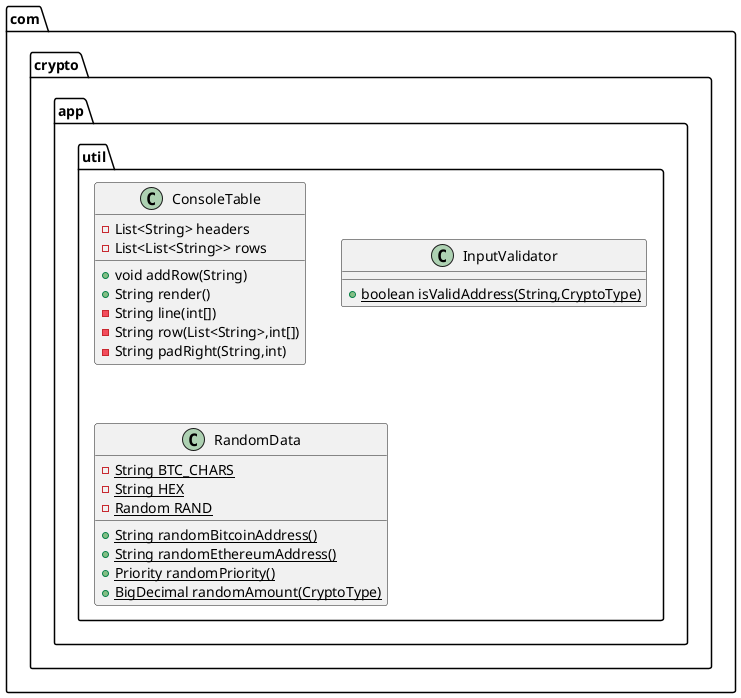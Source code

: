 @startuml
class com.crypto.app.util.ConsoleTable {
- List<String> headers
- List<List<String>> rows
+ void addRow(String)
+ String render()
- String line(int[])
- String row(List<String>,int[])
- String padRight(String,int)
}


class com.crypto.app.util.InputValidator {
+ {static} boolean isValidAddress(String,CryptoType)
}

class com.crypto.app.util.RandomData {
- {static} String BTC_CHARS
- {static} String HEX
- {static} Random RAND
+ {static} String randomBitcoinAddress()
+ {static} String randomEthereumAddress()
+ {static} Priority randomPriority()
+ {static} BigDecimal randomAmount(CryptoType)
}


@enduml